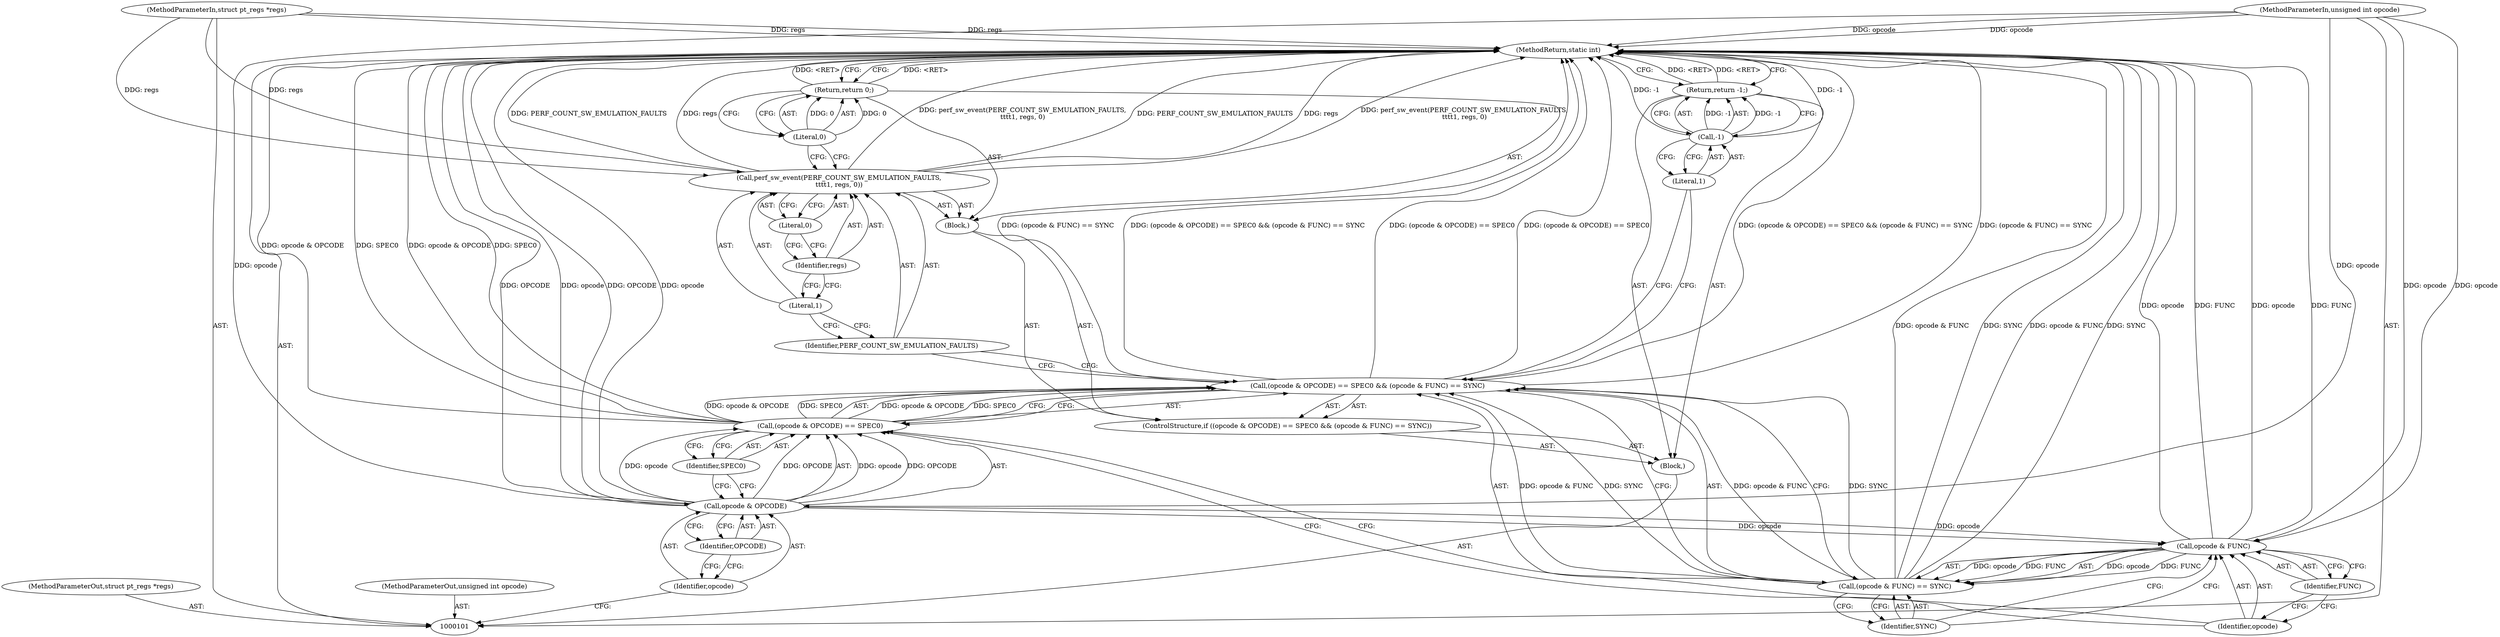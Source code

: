 digraph "0_linux_a8b0ca17b80e92faab46ee7179ba9e99ccb61233_10" {
"1000128" [label="(MethodReturn,static int)"];
"1000102" [label="(MethodParameterIn,struct pt_regs *regs)"];
"1000162" [label="(MethodParameterOut,struct pt_regs *regs)"];
"1000103" [label="(MethodParameterIn,unsigned int opcode)"];
"1000163" [label="(MethodParameterOut,unsigned int opcode)"];
"1000104" [label="(Block,)"];
"1000110" [label="(Identifier,OPCODE)"];
"1000105" [label="(ControlStructure,if ((opcode & OPCODE) == SPEC0 && (opcode & FUNC) == SYNC))"];
"1000111" [label="(Identifier,SPEC0)"];
"1000112" [label="(Call,(opcode & FUNC) == SYNC)"];
"1000113" [label="(Call,opcode & FUNC)"];
"1000114" [label="(Identifier,opcode)"];
"1000115" [label="(Identifier,FUNC)"];
"1000116" [label="(Identifier,SYNC)"];
"1000106" [label="(Call,(opcode & OPCODE) == SPEC0 && (opcode & FUNC) == SYNC)"];
"1000107" [label="(Call,(opcode & OPCODE) == SPEC0)"];
"1000117" [label="(Block,)"];
"1000108" [label="(Call,opcode & OPCODE)"];
"1000109" [label="(Identifier,opcode)"];
"1000119" [label="(Identifier,PERF_COUNT_SW_EMULATION_FAULTS)"];
"1000118" [label="(Call,perf_sw_event(PERF_COUNT_SW_EMULATION_FAULTS,\n\t\t\t\t1, regs, 0))"];
"1000122" [label="(Literal,0)"];
"1000120" [label="(Literal,1)"];
"1000121" [label="(Identifier,regs)"];
"1000124" [label="(Literal,0)"];
"1000123" [label="(Return,return 0;)"];
"1000125" [label="(Return,return -1;)"];
"1000126" [label="(Call,-1)"];
"1000127" [label="(Literal,1)"];
"1000128" -> "1000101"  [label="AST: "];
"1000128" -> "1000123"  [label="CFG: "];
"1000128" -> "1000125"  [label="CFG: "];
"1000126" -> "1000128"  [label="DDG: -1"];
"1000107" -> "1000128"  [label="DDG: opcode & OPCODE"];
"1000107" -> "1000128"  [label="DDG: SPEC0"];
"1000106" -> "1000128"  [label="DDG: (opcode & OPCODE) == SPEC0"];
"1000106" -> "1000128"  [label="DDG: (opcode & FUNC) == SYNC"];
"1000106" -> "1000128"  [label="DDG: (opcode & OPCODE) == SPEC0 && (opcode & FUNC) == SYNC"];
"1000113" -> "1000128"  [label="DDG: opcode"];
"1000113" -> "1000128"  [label="DDG: FUNC"];
"1000103" -> "1000128"  [label="DDG: opcode"];
"1000118" -> "1000128"  [label="DDG: perf_sw_event(PERF_COUNT_SW_EMULATION_FAULTS,\n\t\t\t\t1, regs, 0)"];
"1000118" -> "1000128"  [label="DDG: PERF_COUNT_SW_EMULATION_FAULTS"];
"1000118" -> "1000128"  [label="DDG: regs"];
"1000102" -> "1000128"  [label="DDG: regs"];
"1000112" -> "1000128"  [label="DDG: opcode & FUNC"];
"1000112" -> "1000128"  [label="DDG: SYNC"];
"1000108" -> "1000128"  [label="DDG: OPCODE"];
"1000108" -> "1000128"  [label="DDG: opcode"];
"1000125" -> "1000128"  [label="DDG: <RET>"];
"1000123" -> "1000128"  [label="DDG: <RET>"];
"1000102" -> "1000101"  [label="AST: "];
"1000102" -> "1000128"  [label="DDG: regs"];
"1000102" -> "1000118"  [label="DDG: regs"];
"1000162" -> "1000101"  [label="AST: "];
"1000103" -> "1000101"  [label="AST: "];
"1000103" -> "1000128"  [label="DDG: opcode"];
"1000103" -> "1000108"  [label="DDG: opcode"];
"1000103" -> "1000113"  [label="DDG: opcode"];
"1000163" -> "1000101"  [label="AST: "];
"1000104" -> "1000101"  [label="AST: "];
"1000105" -> "1000104"  [label="AST: "];
"1000125" -> "1000104"  [label="AST: "];
"1000110" -> "1000108"  [label="AST: "];
"1000110" -> "1000109"  [label="CFG: "];
"1000108" -> "1000110"  [label="CFG: "];
"1000105" -> "1000104"  [label="AST: "];
"1000106" -> "1000105"  [label="AST: "];
"1000117" -> "1000105"  [label="AST: "];
"1000111" -> "1000107"  [label="AST: "];
"1000111" -> "1000108"  [label="CFG: "];
"1000107" -> "1000111"  [label="CFG: "];
"1000112" -> "1000106"  [label="AST: "];
"1000112" -> "1000116"  [label="CFG: "];
"1000113" -> "1000112"  [label="AST: "];
"1000116" -> "1000112"  [label="AST: "];
"1000106" -> "1000112"  [label="CFG: "];
"1000112" -> "1000128"  [label="DDG: opcode & FUNC"];
"1000112" -> "1000128"  [label="DDG: SYNC"];
"1000112" -> "1000106"  [label="DDG: opcode & FUNC"];
"1000112" -> "1000106"  [label="DDG: SYNC"];
"1000113" -> "1000112"  [label="DDG: opcode"];
"1000113" -> "1000112"  [label="DDG: FUNC"];
"1000113" -> "1000112"  [label="AST: "];
"1000113" -> "1000115"  [label="CFG: "];
"1000114" -> "1000113"  [label="AST: "];
"1000115" -> "1000113"  [label="AST: "];
"1000116" -> "1000113"  [label="CFG: "];
"1000113" -> "1000128"  [label="DDG: opcode"];
"1000113" -> "1000128"  [label="DDG: FUNC"];
"1000113" -> "1000112"  [label="DDG: opcode"];
"1000113" -> "1000112"  [label="DDG: FUNC"];
"1000108" -> "1000113"  [label="DDG: opcode"];
"1000103" -> "1000113"  [label="DDG: opcode"];
"1000114" -> "1000113"  [label="AST: "];
"1000114" -> "1000107"  [label="CFG: "];
"1000115" -> "1000114"  [label="CFG: "];
"1000115" -> "1000113"  [label="AST: "];
"1000115" -> "1000114"  [label="CFG: "];
"1000113" -> "1000115"  [label="CFG: "];
"1000116" -> "1000112"  [label="AST: "];
"1000116" -> "1000113"  [label="CFG: "];
"1000112" -> "1000116"  [label="CFG: "];
"1000106" -> "1000105"  [label="AST: "];
"1000106" -> "1000107"  [label="CFG: "];
"1000106" -> "1000112"  [label="CFG: "];
"1000107" -> "1000106"  [label="AST: "];
"1000112" -> "1000106"  [label="AST: "];
"1000119" -> "1000106"  [label="CFG: "];
"1000127" -> "1000106"  [label="CFG: "];
"1000106" -> "1000128"  [label="DDG: (opcode & OPCODE) == SPEC0"];
"1000106" -> "1000128"  [label="DDG: (opcode & FUNC) == SYNC"];
"1000106" -> "1000128"  [label="DDG: (opcode & OPCODE) == SPEC0 && (opcode & FUNC) == SYNC"];
"1000107" -> "1000106"  [label="DDG: opcode & OPCODE"];
"1000107" -> "1000106"  [label="DDG: SPEC0"];
"1000112" -> "1000106"  [label="DDG: opcode & FUNC"];
"1000112" -> "1000106"  [label="DDG: SYNC"];
"1000107" -> "1000106"  [label="AST: "];
"1000107" -> "1000111"  [label="CFG: "];
"1000108" -> "1000107"  [label="AST: "];
"1000111" -> "1000107"  [label="AST: "];
"1000114" -> "1000107"  [label="CFG: "];
"1000106" -> "1000107"  [label="CFG: "];
"1000107" -> "1000128"  [label="DDG: opcode & OPCODE"];
"1000107" -> "1000128"  [label="DDG: SPEC0"];
"1000107" -> "1000106"  [label="DDG: opcode & OPCODE"];
"1000107" -> "1000106"  [label="DDG: SPEC0"];
"1000108" -> "1000107"  [label="DDG: opcode"];
"1000108" -> "1000107"  [label="DDG: OPCODE"];
"1000117" -> "1000105"  [label="AST: "];
"1000118" -> "1000117"  [label="AST: "];
"1000123" -> "1000117"  [label="AST: "];
"1000108" -> "1000107"  [label="AST: "];
"1000108" -> "1000110"  [label="CFG: "];
"1000109" -> "1000108"  [label="AST: "];
"1000110" -> "1000108"  [label="AST: "];
"1000111" -> "1000108"  [label="CFG: "];
"1000108" -> "1000128"  [label="DDG: OPCODE"];
"1000108" -> "1000128"  [label="DDG: opcode"];
"1000108" -> "1000107"  [label="DDG: opcode"];
"1000108" -> "1000107"  [label="DDG: OPCODE"];
"1000103" -> "1000108"  [label="DDG: opcode"];
"1000108" -> "1000113"  [label="DDG: opcode"];
"1000109" -> "1000108"  [label="AST: "];
"1000109" -> "1000101"  [label="CFG: "];
"1000110" -> "1000109"  [label="CFG: "];
"1000119" -> "1000118"  [label="AST: "];
"1000119" -> "1000106"  [label="CFG: "];
"1000120" -> "1000119"  [label="CFG: "];
"1000118" -> "1000117"  [label="AST: "];
"1000118" -> "1000122"  [label="CFG: "];
"1000119" -> "1000118"  [label="AST: "];
"1000120" -> "1000118"  [label="AST: "];
"1000121" -> "1000118"  [label="AST: "];
"1000122" -> "1000118"  [label="AST: "];
"1000124" -> "1000118"  [label="CFG: "];
"1000118" -> "1000128"  [label="DDG: perf_sw_event(PERF_COUNT_SW_EMULATION_FAULTS,\n\t\t\t\t1, regs, 0)"];
"1000118" -> "1000128"  [label="DDG: PERF_COUNT_SW_EMULATION_FAULTS"];
"1000118" -> "1000128"  [label="DDG: regs"];
"1000102" -> "1000118"  [label="DDG: regs"];
"1000122" -> "1000118"  [label="AST: "];
"1000122" -> "1000121"  [label="CFG: "];
"1000118" -> "1000122"  [label="CFG: "];
"1000120" -> "1000118"  [label="AST: "];
"1000120" -> "1000119"  [label="CFG: "];
"1000121" -> "1000120"  [label="CFG: "];
"1000121" -> "1000118"  [label="AST: "];
"1000121" -> "1000120"  [label="CFG: "];
"1000122" -> "1000121"  [label="CFG: "];
"1000124" -> "1000123"  [label="AST: "];
"1000124" -> "1000118"  [label="CFG: "];
"1000123" -> "1000124"  [label="CFG: "];
"1000124" -> "1000123"  [label="DDG: 0"];
"1000123" -> "1000117"  [label="AST: "];
"1000123" -> "1000124"  [label="CFG: "];
"1000124" -> "1000123"  [label="AST: "];
"1000128" -> "1000123"  [label="CFG: "];
"1000123" -> "1000128"  [label="DDG: <RET>"];
"1000124" -> "1000123"  [label="DDG: 0"];
"1000125" -> "1000104"  [label="AST: "];
"1000125" -> "1000126"  [label="CFG: "];
"1000126" -> "1000125"  [label="AST: "];
"1000128" -> "1000125"  [label="CFG: "];
"1000125" -> "1000128"  [label="DDG: <RET>"];
"1000126" -> "1000125"  [label="DDG: -1"];
"1000126" -> "1000125"  [label="AST: "];
"1000126" -> "1000127"  [label="CFG: "];
"1000127" -> "1000126"  [label="AST: "];
"1000125" -> "1000126"  [label="CFG: "];
"1000126" -> "1000128"  [label="DDG: -1"];
"1000126" -> "1000125"  [label="DDG: -1"];
"1000127" -> "1000126"  [label="AST: "];
"1000127" -> "1000106"  [label="CFG: "];
"1000126" -> "1000127"  [label="CFG: "];
}
